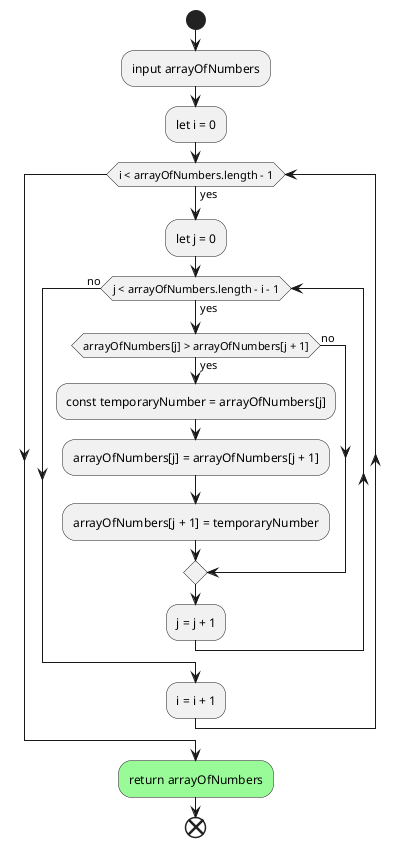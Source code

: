 @startuml sortArrayNumber
start
    :input arrayOfNumbers;
    :let i = 0;
    while (i < arrayOfNumbers.length - 1) is (yes)
        :let j = 0;
        while(j < arrayOfNumbers.length - i - 1) is (yes)
            if(arrayOfNumbers[j] > arrayOfNumbers[j + 1]) then (yes)
                :const temporaryNumber = arrayOfNumbers[j];
                :arrayOfNumbers[j] = arrayOfNumbers[j + 1];
                :arrayOfNumbers[j + 1] = temporaryNumber;
            else (no)
            endif
            :j = j + 1;
        endwhile (no)
        :i = i + 1;
    endwhile
    #PaleGreen:return arrayOfNumbers;
end
@enduml